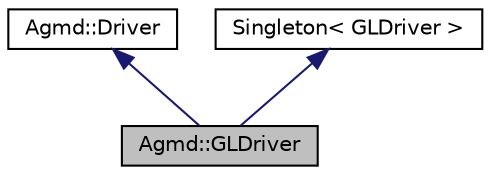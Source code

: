 digraph "Agmd::GLDriver"
{
  edge [fontname="Helvetica",fontsize="10",labelfontname="Helvetica",labelfontsize="10"];
  node [fontname="Helvetica",fontsize="10",shape=record];
  Node1 [label="Agmd::GLDriver",height=0.2,width=0.4,color="black", fillcolor="grey75", style="filled" fontcolor="black"];
  Node2 -> Node1 [dir="back",color="midnightblue",fontsize="10",style="solid",fontname="Helvetica"];
  Node2 [label="Agmd::Driver",height=0.2,width=0.4,color="black", fillcolor="white", style="filled",URL="$class_agmd_1_1_driver.html"];
  Node3 -> Node1 [dir="back",color="midnightblue",fontsize="10",style="solid",fontname="Helvetica"];
  Node3 [label="Singleton\< GLDriver \>",height=0.2,width=0.4,color="black", fillcolor="white", style="filled",URL="$class_singleton.html"];
}

